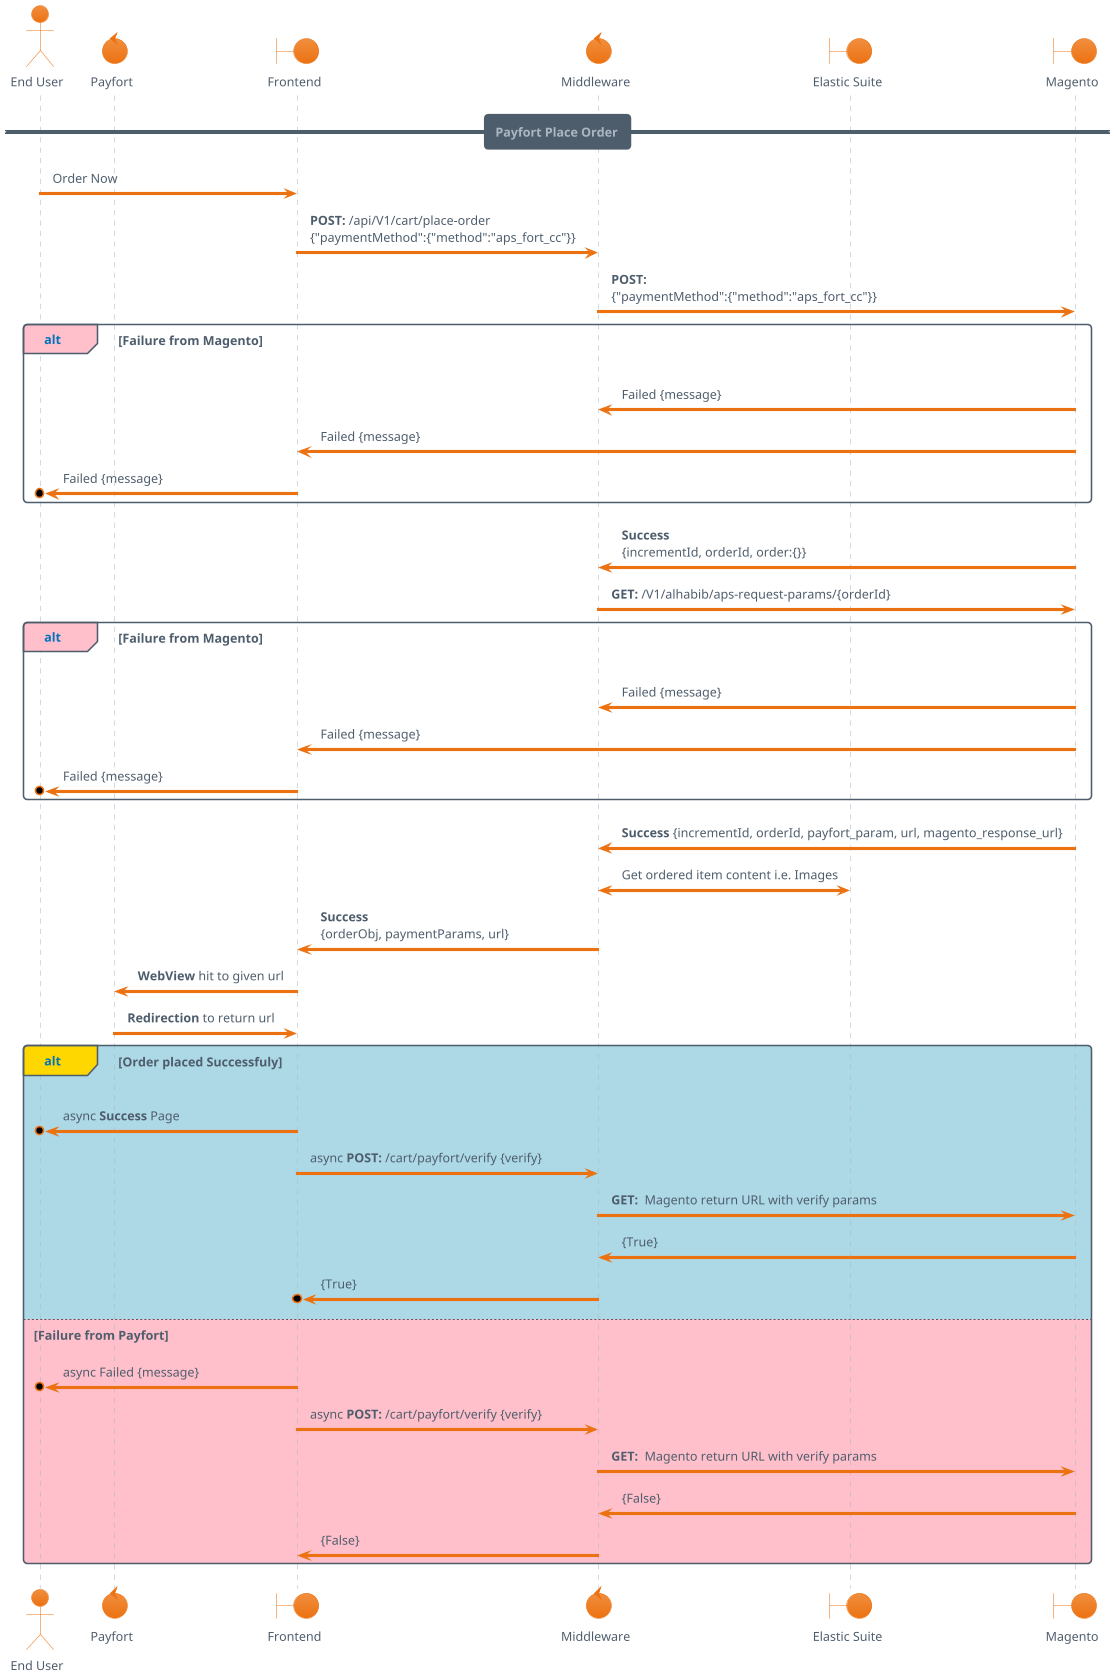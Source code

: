 @startuml payfort
!pragma teoz true
!theme aws-orange
skinparam defaultFontName JetBrains Mono
skinparam backgroundColor white

actor "End User" as user
control "Payfort" as payfort
boundary "Frontend" as fe
control "Middleware" as api
boundary "Elastic Suite" as es
boundary "Magento" as m2

==Payfort Place Order==

user -> fe: Order Now
fe -> api: **POST: **/api/V1/cart/place-order\n{"paymentMethod":{"method":"aps_fort_cc"}}
api -> m2: **POST: ** \n{"paymentMethod":{"method":"aps_fort_cc"}}

alt#pink Failure from Magento
	m2 -> api: Failed {message}
	m2 -> fe: Failed {message}
	fe ->o user : Failed {message}
end

m2 -> api: **Success** \n{incrementId, orderId, order:{}}
api -> m2: **GET:** /V1/alhabib/aps-request-params/{orderId}

alt#pink Failure from Magento
	m2 -> api: Failed {message}
	m2 -> fe: Failed {message}
	fe ->o user : Failed {message}
end

m2 -> api: **Success** {incrementId, orderId, payfort_param, url, magento_response_url}
api <-> es: Get ordered item content i.e. Images
api -> fe: **Success** \n{orderObj, paymentParams, url}
fe -> payfort: **WebView** hit to given url
payfort -> fe: **Redirection** to return url

alt#gold #lightblue Order placed **Success**fuly
	fe ->o user: async **Success** Page
	fe -> api: async **POST: **/cart/payfort/verify {verify}
	api -> m2: **GET: ** Magento return URL with verify params
	m2 -> api: {True}
	api ->o fe: {True}
else #pink  Failure from Payfort
	fe ->o user: async Failed {message}
	fe -> api: async **POST: **/cart/payfort/verify {verify}
	api -> m2: **GET: ** Magento return URL with verify params
	m2 -> api: {False}
	api -> fe: {False}
end

@enduml


{config.env.url}?target_url=sdfddff"&